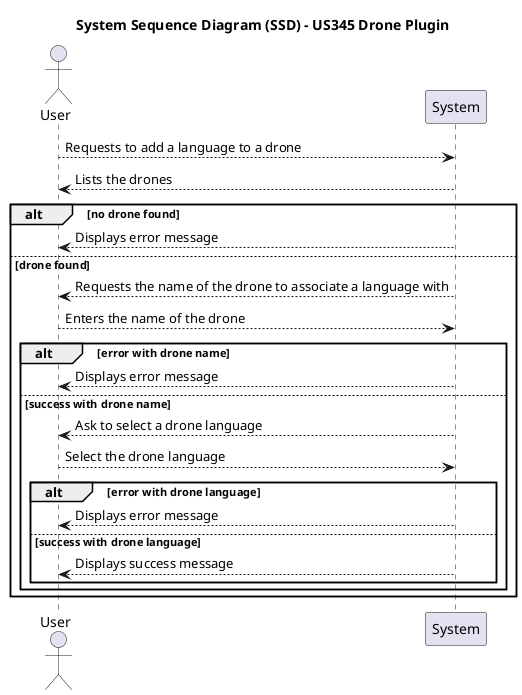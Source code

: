 @startuml
actor "User" as User
participant "System" as System
title System Sequence Diagram (SSD) - US345 Drone Plugin

User --> System : Requests to add a language to a drone
System --> User : Lists the drones
alt no drone found
    System --> User : Displays error message
else drone found
System --> User : Requests the name of the drone to associate a language with
User --> System : Enters the name of the drone
alt error with drone name
    System --> User : Displays error message
else success with drone name
System --> User : Ask to select a drone language
User --> System : Select the drone language
alt error with drone language
    System --> User : Displays error message
else success with drone language
System --> User : Displays success message
end
end
end
@enduml